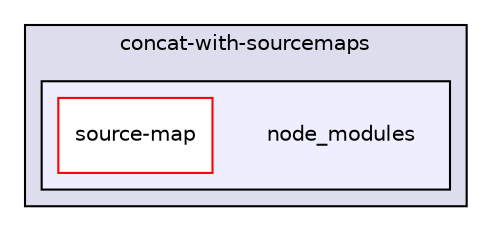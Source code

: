 digraph "gulp-src/node_modules/gulp-concat/node_modules/concat-with-sourcemaps/node_modules" {
  compound=true
  node [ fontsize="10", fontname="Helvetica"];
  edge [ labelfontsize="10", labelfontname="Helvetica"];
  subgraph clusterdir_080838d5d3082cb9181d8f0b28b769ec {
    graph [ bgcolor="#ddddee", pencolor="black", label="concat-with-sourcemaps" fontname="Helvetica", fontsize="10", URL="dir_080838d5d3082cb9181d8f0b28b769ec.html"]
  subgraph clusterdir_d7d3020ba7e8c27f9cf2f6432e478eee {
    graph [ bgcolor="#eeeeff", pencolor="black", label="" URL="dir_d7d3020ba7e8c27f9cf2f6432e478eee.html"];
    dir_d7d3020ba7e8c27f9cf2f6432e478eee [shape=plaintext label="node_modules"];
    dir_661cc28839e68a37187b66e974ac6b98 [shape=box label="source-map" color="red" fillcolor="white" style="filled" URL="dir_661cc28839e68a37187b66e974ac6b98.html"];
  }
  }
}
